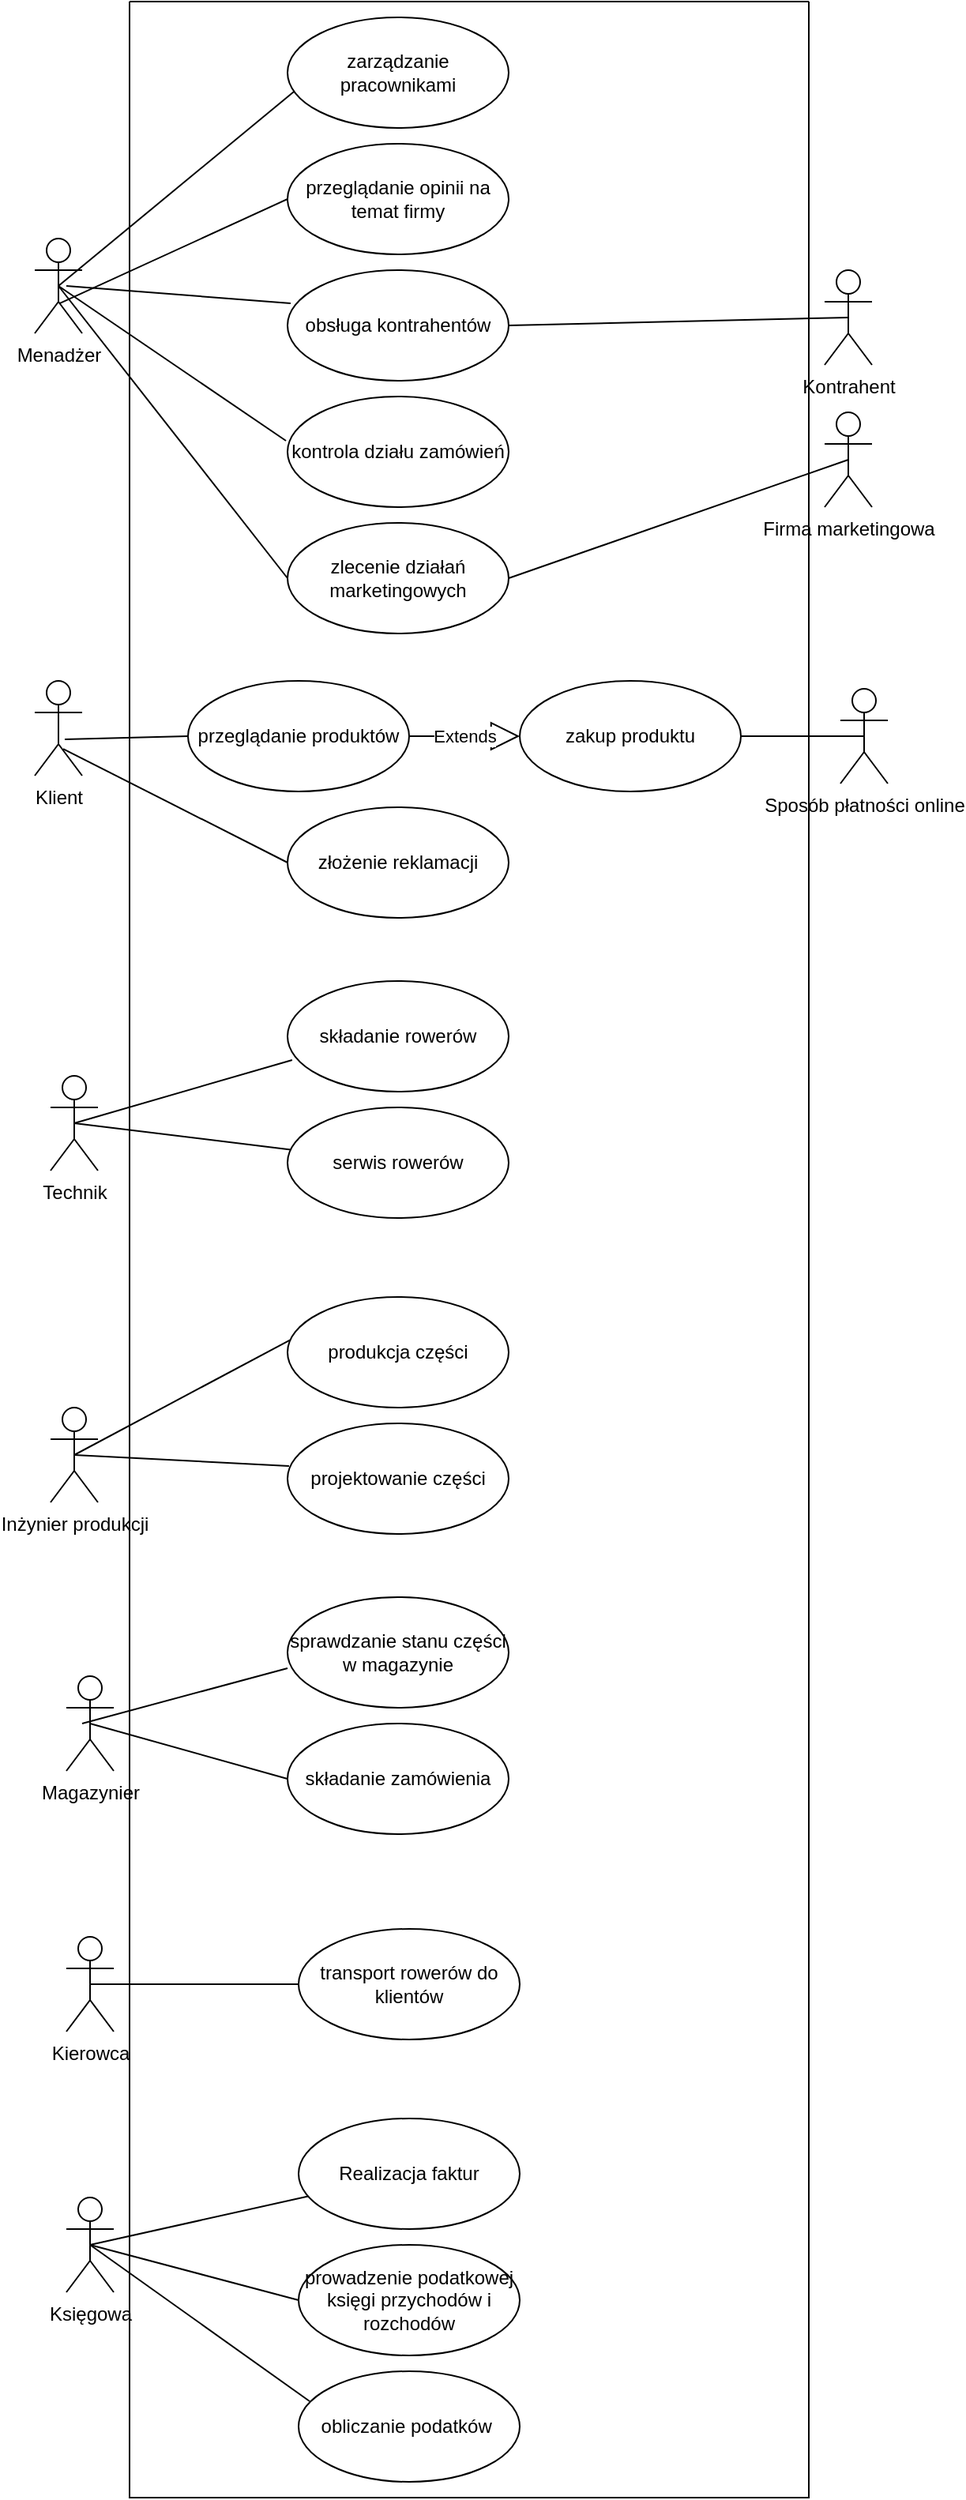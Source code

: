 <mxfile version="20.8.5" type="device" pages="6"><diagram id="hoCVS-rPoOSh22BdfC-m" name="Strona-1"><mxGraphModel dx="1924" dy="945" grid="1" gridSize="10" guides="1" tooltips="1" connect="1" arrows="1" fold="1" page="1" pageScale="1" pageWidth="827" pageHeight="1169" math="0" shadow="0"><root><mxCell id="0"/><mxCell id="1" parent="0"/><mxCell id="FvAaGY11qH9GlDOQdjOJ-1" value="Menadżer" style="shape=umlActor;verticalLabelPosition=bottom;verticalAlign=top;html=1;" parent="1" vertex="1"><mxGeometry x="200" y="210" width="30" height="60" as="geometry"/></mxCell><mxCell id="FvAaGY11qH9GlDOQdjOJ-15" value="" style="endArrow=none;html=1;rounded=0;entryX=0;entryY=0.5;entryDx=0;entryDy=0;exitX=0.533;exitY=0.683;exitDx=0;exitDy=0;exitPerimeter=0;" parent="1" source="FvAaGY11qH9GlDOQdjOJ-1" target="FvAaGY11qH9GlDOQdjOJ-10" edge="1"><mxGeometry width="50" height="50" relative="1" as="geometry"><mxPoint x="130" y="380" as="sourcePoint"/><mxPoint x="440" y="420" as="targetPoint"/></mxGeometry></mxCell><mxCell id="S0xytPB3MTsZKQFhiFbv-2" value="" style="endArrow=none;html=1;rounded=0;entryX=0.029;entryY=0.671;entryDx=0;entryDy=0;entryPerimeter=0;exitX=0.5;exitY=0.5;exitDx=0;exitDy=0;exitPerimeter=0;" parent="1" source="FvAaGY11qH9GlDOQdjOJ-1" target="S0xytPB3MTsZKQFhiFbv-1" edge="1"><mxGeometry width="50" height="50" relative="1" as="geometry"><mxPoint x="130" y="370" as="sourcePoint"/><mxPoint x="440" y="520" as="targetPoint"/></mxGeometry></mxCell><mxCell id="S0xytPB3MTsZKQFhiFbv-3" value="" style="swimlane;startSize=0;" parent="1" vertex="1"><mxGeometry x="260" y="60" width="430" height="1580" as="geometry"/></mxCell><mxCell id="S0xytPB3MTsZKQFhiFbv-1" value="zarządzanie pracownikami" style="ellipse;whiteSpace=wrap;html=1;" parent="S0xytPB3MTsZKQFhiFbv-3" vertex="1"><mxGeometry x="100" y="10" width="140" height="70" as="geometry"/></mxCell><mxCell id="FvAaGY11qH9GlDOQdjOJ-10" value="przeglądanie opinii na temat firmy" style="ellipse;whiteSpace=wrap;html=1;" parent="S0xytPB3MTsZKQFhiFbv-3" vertex="1"><mxGeometry x="100" y="90" width="140" height="70" as="geometry"/></mxCell><mxCell id="CT63YX0ikNw3gtP1J1gD-1" value="obsługa kontrahentów" style="ellipse;whiteSpace=wrap;html=1;" parent="S0xytPB3MTsZKQFhiFbv-3" vertex="1"><mxGeometry x="100" y="170" width="140" height="70" as="geometry"/></mxCell><mxCell id="CT63YX0ikNw3gtP1J1gD-4" value="kontrola działu zamówień" style="ellipse;whiteSpace=wrap;html=1;" parent="S0xytPB3MTsZKQFhiFbv-3" vertex="1"><mxGeometry x="100" y="250" width="140" height="70" as="geometry"/></mxCell><mxCell id="DP3IMgGRbxl9CQ-7JWcg-2" value="przeglądanie produktów" style="ellipse;whiteSpace=wrap;html=1;" parent="S0xytPB3MTsZKQFhiFbv-3" vertex="1"><mxGeometry x="37" y="430" width="140" height="70" as="geometry"/></mxCell><mxCell id="DP3IMgGRbxl9CQ-7JWcg-3" value="złożenie reklamacji" style="ellipse;whiteSpace=wrap;html=1;" parent="S0xytPB3MTsZKQFhiFbv-3" vertex="1"><mxGeometry x="100" y="510" width="140" height="70" as="geometry"/></mxCell><mxCell id="DP3IMgGRbxl9CQ-7JWcg-6" value="zakup produktu" style="ellipse;whiteSpace=wrap;html=1;" parent="S0xytPB3MTsZKQFhiFbv-3" vertex="1"><mxGeometry x="247" y="430" width="140" height="70" as="geometry"/></mxCell><mxCell id="DP3IMgGRbxl9CQ-7JWcg-7" value="Extends" style="endArrow=block;endSize=16;endFill=0;html=1;rounded=0;entryX=0;entryY=0.5;entryDx=0;entryDy=0;" parent="S0xytPB3MTsZKQFhiFbv-3" source="DP3IMgGRbxl9CQ-7JWcg-2" target="DP3IMgGRbxl9CQ-7JWcg-6" edge="1"><mxGeometry width="160" relative="1" as="geometry"><mxPoint x="137" y="810" as="sourcePoint"/><mxPoint x="297" y="810" as="targetPoint"/></mxGeometry></mxCell><mxCell id="ganwOjjB0cIFU1Ta8cX_-2" value="składanie rowerów" style="ellipse;whiteSpace=wrap;html=1;" parent="S0xytPB3MTsZKQFhiFbv-3" vertex="1"><mxGeometry x="100" y="620" width="140" height="70" as="geometry"/></mxCell><mxCell id="ganwOjjB0cIFU1Ta8cX_-3" value="produkcja części" style="ellipse;whiteSpace=wrap;html=1;" parent="S0xytPB3MTsZKQFhiFbv-3" vertex="1"><mxGeometry x="100" y="820" width="140" height="70" as="geometry"/></mxCell><mxCell id="ganwOjjB0cIFU1Ta8cX_-4" value="serwis rowerów" style="ellipse;whiteSpace=wrap;html=1;" parent="S0xytPB3MTsZKQFhiFbv-3" vertex="1"><mxGeometry x="100" y="700" width="140" height="70" as="geometry"/></mxCell><mxCell id="ganwOjjB0cIFU1Ta8cX_-5" value="transport rowerów do klientów" style="ellipse;whiteSpace=wrap;html=1;" parent="S0xytPB3MTsZKQFhiFbv-3" vertex="1"><mxGeometry x="107" y="1220" width="140" height="70" as="geometry"/></mxCell><mxCell id="o9GC9zErhq4c7r1JSYdM-7" value="zlecenie działań marketingowych" style="ellipse;whiteSpace=wrap;html=1;" parent="S0xytPB3MTsZKQFhiFbv-3" vertex="1"><mxGeometry x="100" y="330" width="140" height="70" as="geometry"/></mxCell><mxCell id="o9GC9zErhq4c7r1JSYdM-4" value="sprawdzanie stanu części w magazynie" style="ellipse;whiteSpace=wrap;html=1;" parent="S0xytPB3MTsZKQFhiFbv-3" vertex="1"><mxGeometry x="100" y="1010" width="140" height="70" as="geometry"/></mxCell><mxCell id="o9GC9zErhq4c7r1JSYdM-5" value="składanie zamówienia" style="ellipse;whiteSpace=wrap;html=1;" parent="S0xytPB3MTsZKQFhiFbv-3" vertex="1"><mxGeometry x="100" y="1090" width="140" height="70" as="geometry"/></mxCell><mxCell id="7L2uKRbyTt0hAsR_wfTc-2" value="Realizacja faktur" style="ellipse;whiteSpace=wrap;html=1;" parent="S0xytPB3MTsZKQFhiFbv-3" vertex="1"><mxGeometry x="107" y="1340" width="140" height="70" as="geometry"/></mxCell><mxCell id="7L2uKRbyTt0hAsR_wfTc-3" value="prowadzenie podatkowej księgi przychodów i rozchodów" style="ellipse;whiteSpace=wrap;html=1;" parent="S0xytPB3MTsZKQFhiFbv-3" vertex="1"><mxGeometry x="107" y="1420" width="140" height="70" as="geometry"/></mxCell><mxCell id="7L2uKRbyTt0hAsR_wfTc-4" value="obliczanie podatków&amp;nbsp;" style="ellipse;whiteSpace=wrap;html=1;" parent="S0xytPB3MTsZKQFhiFbv-3" vertex="1"><mxGeometry x="107" y="1500" width="140" height="70" as="geometry"/></mxCell><mxCell id="a5NWLjHo5Y6tozdj7ikf-1" value="projektowanie części" style="ellipse;whiteSpace=wrap;html=1;" parent="S0xytPB3MTsZKQFhiFbv-3" vertex="1"><mxGeometry x="100" y="900" width="140" height="70" as="geometry"/></mxCell><mxCell id="CT63YX0ikNw3gtP1J1gD-2" value="" style="endArrow=none;html=1;rounded=0;exitX=0.014;exitY=0.3;exitDx=0;exitDy=0;exitPerimeter=0;" parent="1" source="CT63YX0ikNw3gtP1J1gD-1" edge="1"><mxGeometry width="50" height="50" relative="1" as="geometry"><mxPoint x="380" y="500" as="sourcePoint"/><mxPoint x="220" y="240" as="targetPoint"/></mxGeometry></mxCell><mxCell id="CT63YX0ikNw3gtP1J1gD-5" value="" style="endArrow=none;html=1;rounded=0;exitX=-0.007;exitY=0.4;exitDx=0;exitDy=0;exitPerimeter=0;entryX=0.5;entryY=0.5;entryDx=0;entryDy=0;entryPerimeter=0;" parent="1" source="CT63YX0ikNw3gtP1J1gD-4" target="FvAaGY11qH9GlDOQdjOJ-1" edge="1"><mxGeometry width="50" height="50" relative="1" as="geometry"><mxPoint x="400" y="530" as="sourcePoint"/><mxPoint x="130" y="370" as="targetPoint"/></mxGeometry></mxCell><mxCell id="CT63YX0ikNw3gtP1J1gD-6" value="Kontrahent" style="shape=umlActor;verticalLabelPosition=bottom;verticalAlign=top;html=1;" parent="1" vertex="1"><mxGeometry x="700" y="230" width="30" height="60" as="geometry"/></mxCell><mxCell id="CT63YX0ikNw3gtP1J1gD-7" value="" style="endArrow=none;html=1;rounded=0;exitX=1;exitY=0.5;exitDx=0;exitDy=0;entryX=0.5;entryY=0.5;entryDx=0;entryDy=0;entryPerimeter=0;" parent="1" source="CT63YX0ikNw3gtP1J1gD-1" target="CT63YX0ikNw3gtP1J1gD-6" edge="1"><mxGeometry width="50" height="50" relative="1" as="geometry"><mxPoint x="530" y="430" as="sourcePoint"/><mxPoint x="580" y="380" as="targetPoint"/></mxGeometry></mxCell><mxCell id="DP3IMgGRbxl9CQ-7JWcg-8" value="Sposób płatności online" style="shape=umlActor;verticalLabelPosition=bottom;verticalAlign=top;html=1;" parent="1" vertex="1"><mxGeometry x="710" y="495" width="30" height="60" as="geometry"/></mxCell><mxCell id="DP3IMgGRbxl9CQ-7JWcg-9" value="" style="endArrow=none;html=1;rounded=0;entryX=1;entryY=0.5;entryDx=0;entryDy=0;exitX=0.5;exitY=0.5;exitDx=0;exitDy=0;exitPerimeter=0;" parent="1" source="DP3IMgGRbxl9CQ-7JWcg-8" target="DP3IMgGRbxl9CQ-7JWcg-6" edge="1"><mxGeometry width="50" height="50" relative="1" as="geometry"><mxPoint x="457" y="970" as="sourcePoint"/><mxPoint x="507" y="920" as="targetPoint"/></mxGeometry></mxCell><mxCell id="DP3IMgGRbxl9CQ-7JWcg-1" value="Klient&lt;br&gt;" style="shape=umlActor;verticalLabelPosition=bottom;verticalAlign=top;html=1;" parent="1" vertex="1"><mxGeometry x="200" y="490" width="30" height="60" as="geometry"/></mxCell><mxCell id="DP3IMgGRbxl9CQ-7JWcg-4" value="" style="endArrow=none;html=1;rounded=0;exitX=0.633;exitY=0.617;exitDx=0;exitDy=0;exitPerimeter=0;entryX=0;entryY=0.5;entryDx=0;entryDy=0;" parent="1" source="DP3IMgGRbxl9CQ-7JWcg-1" target="DP3IMgGRbxl9CQ-7JWcg-2" edge="1"><mxGeometry width="50" height="50" relative="1" as="geometry"><mxPoint x="467" y="990" as="sourcePoint"/><mxPoint x="517" y="940" as="targetPoint"/></mxGeometry></mxCell><mxCell id="DP3IMgGRbxl9CQ-7JWcg-5" value="" style="endArrow=none;html=1;rounded=0;exitX=0.6;exitY=0.717;exitDx=0;exitDy=0;exitPerimeter=0;entryX=0;entryY=0.5;entryDx=0;entryDy=0;" parent="1" source="DP3IMgGRbxl9CQ-7JWcg-1" target="DP3IMgGRbxl9CQ-7JWcg-3" edge="1"><mxGeometry width="50" height="50" relative="1" as="geometry"><mxPoint x="467" y="990" as="sourcePoint"/><mxPoint x="517" y="940" as="targetPoint"/></mxGeometry></mxCell><mxCell id="ganwOjjB0cIFU1Ta8cX_-1" value="Technik" style="shape=umlActor;verticalLabelPosition=bottom;verticalAlign=top;html=1;" parent="1" vertex="1"><mxGeometry x="210" y="740" width="30" height="60" as="geometry"/></mxCell><mxCell id="ganwOjjB0cIFU1Ta8cX_-8" value="" style="endArrow=none;html=1;rounded=0;exitX=0.5;exitY=0.5;exitDx=0;exitDy=0;exitPerimeter=0;entryX=0.021;entryY=0.714;entryDx=0;entryDy=0;entryPerimeter=0;" parent="1" source="ganwOjjB0cIFU1Ta8cX_-1" target="ganwOjjB0cIFU1Ta8cX_-2" edge="1"><mxGeometry width="50" height="50" relative="1" as="geometry"><mxPoint x="510" y="1190" as="sourcePoint"/><mxPoint x="560" y="1140" as="targetPoint"/></mxGeometry></mxCell><mxCell id="ganwOjjB0cIFU1Ta8cX_-6" value="" style="endArrow=none;html=1;rounded=0;exitX=0.5;exitY=0.5;exitDx=0;exitDy=0;exitPerimeter=0;" parent="1" source="ganwOjjB0cIFU1Ta8cX_-1" target="ganwOjjB0cIFU1Ta8cX_-4" edge="1"><mxGeometry width="50" height="50" relative="1" as="geometry"><mxPoint x="155" y="920" as="sourcePoint"/><mxPoint x="560" y="1140" as="targetPoint"/></mxGeometry></mxCell><mxCell id="ganwOjjB0cIFU1Ta8cX_-10" value="Kierowca" style="shape=umlActor;verticalLabelPosition=bottom;verticalAlign=top;html=1;" parent="1" vertex="1"><mxGeometry x="220" y="1285" width="30" height="60" as="geometry"/></mxCell><mxCell id="ganwOjjB0cIFU1Ta8cX_-11" value="" style="endArrow=none;html=1;rounded=0;exitX=0;exitY=0.5;exitDx=0;exitDy=0;entryX=0.5;entryY=0.5;entryDx=0;entryDy=0;entryPerimeter=0;" parent="1" source="ganwOjjB0cIFU1Ta8cX_-5" target="ganwOjjB0cIFU1Ta8cX_-10" edge="1"><mxGeometry width="50" height="50" relative="1" as="geometry"><mxPoint x="470" y="1200" as="sourcePoint"/><mxPoint x="205" y="1580" as="targetPoint"/></mxGeometry></mxCell><mxCell id="ganwOjjB0cIFU1Ta8cX_-12" value="Inżynier produkcji" style="shape=umlActor;verticalLabelPosition=bottom;verticalAlign=top;html=1;" parent="1" vertex="1"><mxGeometry x="210" y="950" width="30" height="60" as="geometry"/></mxCell><mxCell id="ganwOjjB0cIFU1Ta8cX_-14" value="" style="endArrow=none;html=1;rounded=0;exitX=0.014;exitY=0.386;exitDx=0;exitDy=0;exitPerimeter=0;entryX=0.5;entryY=0.5;entryDx=0;entryDy=0;entryPerimeter=0;" parent="1" source="ganwOjjB0cIFU1Ta8cX_-3" target="ganwOjjB0cIFU1Ta8cX_-12" edge="1"><mxGeometry width="50" height="50" relative="1" as="geometry"><mxPoint x="470" y="1200" as="sourcePoint"/><mxPoint x="520" y="1150" as="targetPoint"/></mxGeometry></mxCell><mxCell id="o9GC9zErhq4c7r1JSYdM-1" value="Magazynier" style="shape=umlActor;verticalLabelPosition=bottom;verticalAlign=top;html=1;" parent="1" vertex="1"><mxGeometry x="220" y="1120" width="30" height="60" as="geometry"/></mxCell><mxCell id="o9GC9zErhq4c7r1JSYdM-2" value="" style="endArrow=none;html=1;rounded=0;exitX=0;exitY=0.5;exitDx=0;exitDy=0;entryX=0.5;entryY=0.5;entryDx=0;entryDy=0;entryPerimeter=0;" parent="1" source="o9GC9zErhq4c7r1JSYdM-5" target="o9GC9zErhq4c7r1JSYdM-1" edge="1"><mxGeometry width="50" height="50" relative="1" as="geometry"><mxPoint x="450" y="1670" as="sourcePoint"/><mxPoint x="500" y="1620" as="targetPoint"/></mxGeometry></mxCell><mxCell id="o9GC9zErhq4c7r1JSYdM-3" value="" style="endArrow=none;html=1;rounded=0;exitX=0;exitY=0.643;exitDx=0;exitDy=0;exitPerimeter=0;entryX=0.333;entryY=0.5;entryDx=0;entryDy=0;entryPerimeter=0;" parent="1" source="o9GC9zErhq4c7r1JSYdM-4" target="o9GC9zErhq4c7r1JSYdM-1" edge="1"><mxGeometry width="50" height="50" relative="1" as="geometry"><mxPoint x="450" y="1670" as="sourcePoint"/><mxPoint x="200" y="1570" as="targetPoint"/></mxGeometry></mxCell><mxCell id="o9GC9zErhq4c7r1JSYdM-8" value="" style="endArrow=none;html=1;rounded=0;exitX=0;exitY=0.5;exitDx=0;exitDy=0;entryX=0.5;entryY=0.5;entryDx=0;entryDy=0;entryPerimeter=0;" parent="1" source="o9GC9zErhq4c7r1JSYdM-7" target="FvAaGY11qH9GlDOQdjOJ-1" edge="1"><mxGeometry width="50" height="50" relative="1" as="geometry"><mxPoint x="470" y="500" as="sourcePoint"/><mxPoint x="520" y="450" as="targetPoint"/></mxGeometry></mxCell><mxCell id="o9GC9zErhq4c7r1JSYdM-9" value="Firma marketingowa" style="shape=umlActor;verticalLabelPosition=bottom;verticalAlign=top;html=1;" parent="1" vertex="1"><mxGeometry x="700" y="320" width="30" height="60" as="geometry"/></mxCell><mxCell id="o9GC9zErhq4c7r1JSYdM-10" value="" style="endArrow=none;html=1;rounded=0;exitX=1;exitY=0.5;exitDx=0;exitDy=0;entryX=0.5;entryY=0.5;entryDx=0;entryDy=0;entryPerimeter=0;" parent="1" source="o9GC9zErhq4c7r1JSYdM-7" target="o9GC9zErhq4c7r1JSYdM-9" edge="1"><mxGeometry width="50" height="50" relative="1" as="geometry"><mxPoint x="470" y="500" as="sourcePoint"/><mxPoint x="520" y="450" as="targetPoint"/></mxGeometry></mxCell><mxCell id="7L2uKRbyTt0hAsR_wfTc-1" value="Księgowa" style="shape=umlActor;verticalLabelPosition=bottom;verticalAlign=top;html=1;" parent="1" vertex="1"><mxGeometry x="220" y="1450" width="30" height="60" as="geometry"/></mxCell><mxCell id="7L2uKRbyTt0hAsR_wfTc-5" value="" style="endArrow=none;html=1;rounded=0;exitX=0.5;exitY=0.5;exitDx=0;exitDy=0;exitPerimeter=0;" parent="1" source="7L2uKRbyTt0hAsR_wfTc-1" target="7L2uKRbyTt0hAsR_wfTc-2" edge="1"><mxGeometry width="50" height="50" relative="1" as="geometry"><mxPoint x="450" y="1970" as="sourcePoint"/><mxPoint x="500" y="1920" as="targetPoint"/></mxGeometry></mxCell><mxCell id="7L2uKRbyTt0hAsR_wfTc-6" value="" style="endArrow=none;html=1;rounded=0;entryX=0;entryY=0.5;entryDx=0;entryDy=0;exitX=0.5;exitY=0.5;exitDx=0;exitDy=0;exitPerimeter=0;" parent="1" source="7L2uKRbyTt0hAsR_wfTc-1" target="7L2uKRbyTt0hAsR_wfTc-3" edge="1"><mxGeometry width="50" height="50" relative="1" as="geometry"><mxPoint x="190" y="1880" as="sourcePoint"/><mxPoint x="370" y="1910" as="targetPoint"/></mxGeometry></mxCell><mxCell id="7L2uKRbyTt0hAsR_wfTc-7" value="" style="endArrow=none;html=1;rounded=0;entryX=0.05;entryY=0.271;entryDx=0;entryDy=0;entryPerimeter=0;exitX=0.5;exitY=0.5;exitDx=0;exitDy=0;exitPerimeter=0;" parent="1" source="7L2uKRbyTt0hAsR_wfTc-1" target="7L2uKRbyTt0hAsR_wfTc-4" edge="1"><mxGeometry width="50" height="50" relative="1" as="geometry"><mxPoint x="225" y="1580" as="sourcePoint"/><mxPoint x="500" y="1920" as="targetPoint"/></mxGeometry></mxCell><mxCell id="a5NWLjHo5Y6tozdj7ikf-2" value="" style="endArrow=none;html=1;rounded=0;exitX=0.007;exitY=0.386;exitDx=0;exitDy=0;exitPerimeter=0;entryX=0.5;entryY=0.5;entryDx=0;entryDy=0;entryPerimeter=0;" parent="1" source="a5NWLjHo5Y6tozdj7ikf-1" target="ganwOjjB0cIFU1Ta8cX_-12" edge="1"><mxGeometry width="50" height="50" relative="1" as="geometry"><mxPoint x="470" y="1200" as="sourcePoint"/><mxPoint x="520" y="1150" as="targetPoint"/></mxGeometry></mxCell></root></mxGraphModel></diagram><diagram id="cCqOEJO8YpwySiDjqFZc" name="Strona-2"><mxGraphModel dx="782" dy="738" grid="1" gridSize="10" guides="1" tooltips="1" connect="1" arrows="1" fold="1" page="1" pageScale="1" pageWidth="827" pageHeight="1169" math="0" shadow="0"><root><mxCell id="0"/><mxCell id="1" parent="0"/><mxCell id="2H-L9FNUFKNqdW5Mov6z-1" value="Klient&lt;br&gt;" style="shape=umlActor;verticalLabelPosition=bottom;verticalAlign=top;html=1;" parent="1" vertex="1"><mxGeometry x="90" y="290" width="30" height="60" as="geometry"/></mxCell><mxCell id="2H-L9FNUFKNqdW5Mov6z-2" value="przeglądanie produktów" style="ellipse;whiteSpace=wrap;html=1;" parent="1" vertex="1"><mxGeometry x="220" y="130" width="140" height="70" as="geometry"/></mxCell><mxCell id="2H-L9FNUFKNqdW5Mov6z-3" value="złożenie reklamacji" style="ellipse;whiteSpace=wrap;html=1;" parent="1" vertex="1"><mxGeometry x="220" y="250" width="140" height="70" as="geometry"/></mxCell><mxCell id="2H-L9FNUFKNqdW5Mov6z-6" value="" style="endArrow=none;html=1;rounded=0;exitX=0.633;exitY=0.617;exitDx=0;exitDy=0;exitPerimeter=0;entryX=0.064;entryY=0.757;entryDx=0;entryDy=0;entryPerimeter=0;" parent="1" source="2H-L9FNUFKNqdW5Mov6z-1" target="2H-L9FNUFKNqdW5Mov6z-2" edge="1"><mxGeometry width="50" height="50" relative="1" as="geometry"><mxPoint x="390" y="430" as="sourcePoint"/><mxPoint x="440" y="380" as="targetPoint"/></mxGeometry></mxCell><mxCell id="2H-L9FNUFKNqdW5Mov6z-7" value="" style="endArrow=none;html=1;rounded=0;exitX=0.6;exitY=0.717;exitDx=0;exitDy=0;exitPerimeter=0;entryX=0.036;entryY=0.7;entryDx=0;entryDy=0;entryPerimeter=0;" parent="1" source="2H-L9FNUFKNqdW5Mov6z-1" target="2H-L9FNUFKNqdW5Mov6z-3" edge="1"><mxGeometry width="50" height="50" relative="1" as="geometry"><mxPoint x="390" y="430" as="sourcePoint"/><mxPoint x="440" y="380" as="targetPoint"/></mxGeometry></mxCell><mxCell id="Jn-mRPjmH_z87xZ3HDTm-1" value="" style="swimlane;startSize=0;" parent="1" vertex="1"><mxGeometry x="210" y="70" width="430" height="610" as="geometry"/></mxCell><mxCell id="2H-L9FNUFKNqdW5Mov6z-4" value="zakup produktu" style="ellipse;whiteSpace=wrap;html=1;" parent="Jn-mRPjmH_z87xZ3HDTm-1" vertex="1"><mxGeometry x="220" y="60" width="140" height="70" as="geometry"/></mxCell><mxCell id="NgeimCEOkTriGnGZCz_o-1" value="Extends" style="endArrow=block;endSize=16;endFill=0;html=1;rounded=0;entryX=0;entryY=0.5;entryDx=0;entryDy=0;" edge="1" parent="1" source="2H-L9FNUFKNqdW5Mov6z-2" target="2H-L9FNUFKNqdW5Mov6z-4"><mxGeometry width="160" relative="1" as="geometry"><mxPoint x="320" y="380" as="sourcePoint"/><mxPoint x="480" y="380" as="targetPoint"/></mxGeometry></mxCell><mxCell id="NgeimCEOkTriGnGZCz_o-3" value="sposób płatności online&lt;br&gt;" style="shape=umlActor;verticalLabelPosition=bottom;verticalAlign=top;html=1;" vertex="1" parent="1"><mxGeometry x="720" y="190" width="30" height="60" as="geometry"/></mxCell><mxCell id="NgeimCEOkTriGnGZCz_o-4" value="" style="endArrow=none;html=1;rounded=0;entryX=1;entryY=0.5;entryDx=0;entryDy=0;exitX=0.5;exitY=0.5;exitDx=0;exitDy=0;exitPerimeter=0;" edge="1" parent="1" source="NgeimCEOkTriGnGZCz_o-3" target="2H-L9FNUFKNqdW5Mov6z-4"><mxGeometry width="50" height="50" relative="1" as="geometry"><mxPoint x="380" y="410" as="sourcePoint"/><mxPoint x="430" y="360" as="targetPoint"/></mxGeometry></mxCell></root></mxGraphModel></diagram><diagram id="nf-NQRFIOwFm1mWCqDwF" name="Strona-3"><mxGraphModel dx="782" dy="738" grid="1" gridSize="10" guides="1" tooltips="1" connect="1" arrows="1" fold="1" page="1" pageScale="1" pageWidth="827" pageHeight="1169" math="0" shadow="0"><root><mxCell id="0"/><mxCell id="1" parent="0"/><mxCell id="xmu-TASQii0uFfKgcMoh-1" value="Pracownik&lt;br&gt;" style="shape=umlActor;verticalLabelPosition=bottom;verticalAlign=top;html=1;" parent="1" vertex="1"><mxGeometry x="120" y="300" width="30" height="60" as="geometry"/></mxCell><mxCell id="xmu-TASQii0uFfKgcMoh-2" value="składanie rowerów" style="ellipse;whiteSpace=wrap;html=1;" parent="1" vertex="1"><mxGeometry x="290" y="130" width="140" height="70" as="geometry"/></mxCell><mxCell id="iyUzXncnlPQJ68AVgpBH-1" value="produkcja części" style="ellipse;whiteSpace=wrap;html=1;" parent="1" vertex="1"><mxGeometry x="290" y="260" width="140" height="70" as="geometry"/></mxCell><mxCell id="iyUzXncnlPQJ68AVgpBH-2" value="serwis rowerów" style="ellipse;whiteSpace=wrap;html=1;" parent="1" vertex="1"><mxGeometry x="290" y="390" width="140" height="70" as="geometry"/></mxCell><mxCell id="iyUzXncnlPQJ68AVgpBH-3" value="transport rowerów do klientów" style="ellipse;whiteSpace=wrap;html=1;" parent="1" vertex="1"><mxGeometry x="290" y="515" width="140" height="70" as="geometry"/></mxCell><mxCell id="iyUzXncnlPQJ68AVgpBH-4" value="" style="endArrow=none;html=1;rounded=0;" parent="1" target="iyUzXncnlPQJ68AVgpBH-1" edge="1"><mxGeometry width="50" height="50" relative="1" as="geometry"><mxPoint x="135" y="330" as="sourcePoint"/><mxPoint x="440" y="380" as="targetPoint"/></mxGeometry></mxCell><mxCell id="iyUzXncnlPQJ68AVgpBH-5" value="" style="endArrow=none;html=1;rounded=0;" parent="1" target="iyUzXncnlPQJ68AVgpBH-2" edge="1"><mxGeometry width="50" height="50" relative="1" as="geometry"><mxPoint x="140" y="330" as="sourcePoint"/><mxPoint x="440" y="380" as="targetPoint"/></mxGeometry></mxCell><mxCell id="iyUzXncnlPQJ68AVgpBH-6" value="" style="endArrow=none;html=1;rounded=0;exitX=0.5;exitY=0.5;exitDx=0;exitDy=0;exitPerimeter=0;entryX=0.021;entryY=0.714;entryDx=0;entryDy=0;entryPerimeter=0;" parent="1" source="xmu-TASQii0uFfKgcMoh-1" target="xmu-TASQii0uFfKgcMoh-2" edge="1"><mxGeometry width="50" height="50" relative="1" as="geometry"><mxPoint x="390" y="430" as="sourcePoint"/><mxPoint x="440" y="380" as="targetPoint"/></mxGeometry></mxCell><mxCell id="iyUzXncnlPQJ68AVgpBH-7" value="" style="endArrow=none;html=1;rounded=0;exitX=0.567;exitY=0.633;exitDx=0;exitDy=0;exitPerimeter=0;entryX=0;entryY=0;entryDx=0;entryDy=0;" parent="1" source="xmu-TASQii0uFfKgcMoh-1" target="iyUzXncnlPQJ68AVgpBH-3" edge="1"><mxGeometry width="50" height="50" relative="1" as="geometry"><mxPoint x="390" y="430" as="sourcePoint"/><mxPoint x="440" y="380" as="targetPoint"/></mxGeometry></mxCell><mxCell id="iyUzXncnlPQJ68AVgpBH-8" value="" style="swimlane;startSize=0;" parent="1" vertex="1"><mxGeometry x="210" y="90" width="380" height="570" as="geometry"/></mxCell></root></mxGraphModel></diagram><diagram id="GhSBbYbBYLMqx_cPDzv5" name="Strona-4"><mxGraphModel dx="782" dy="738" grid="1" gridSize="10" guides="1" tooltips="1" connect="1" arrows="1" fold="1" page="1" pageScale="1" pageWidth="827" pageHeight="1169" math="0" shadow="0"><root><mxCell id="0"/><mxCell id="1" parent="0"/><mxCell id="y2lBHnrOit4NiBpaGEC8-1" value="Księgowa" style="shape=umlActor;verticalLabelPosition=bottom;verticalAlign=top;html=1;" parent="1" vertex="1"><mxGeometry x="110" y="300" width="30" height="60" as="geometry"/></mxCell><mxCell id="T1HJcB59lP5b6RHjN1wT-1" value="Wystawianie faktur" style="ellipse;whiteSpace=wrap;html=1;" parent="1" vertex="1"><mxGeometry x="310" y="170" width="140" height="70" as="geometry"/></mxCell><mxCell id="T1HJcB59lP5b6RHjN1wT-2" value="prowadzenie podatkowej księgi przychodów i rozchodów" style="ellipse;whiteSpace=wrap;html=1;" parent="1" vertex="1"><mxGeometry x="310" y="320" width="140" height="70" as="geometry"/></mxCell><mxCell id="T1HJcB59lP5b6RHjN1wT-3" value="obliczanie podatków&amp;nbsp;" style="ellipse;whiteSpace=wrap;html=1;" parent="1" vertex="1"><mxGeometry x="304" y="450" width="140" height="70" as="geometry"/></mxCell><mxCell id="T1HJcB59lP5b6RHjN1wT-4" value="" style="endArrow=none;html=1;rounded=0;exitX=0.5;exitY=0.5;exitDx=0;exitDy=0;exitPerimeter=0;" parent="1" source="y2lBHnrOit4NiBpaGEC8-1" target="T1HJcB59lP5b6RHjN1wT-1" edge="1"><mxGeometry width="50" height="50" relative="1" as="geometry"><mxPoint x="390" y="420" as="sourcePoint"/><mxPoint x="440" y="370" as="targetPoint"/></mxGeometry></mxCell><mxCell id="T1HJcB59lP5b6RHjN1wT-5" value="" style="endArrow=none;html=1;rounded=0;" parent="1" edge="1"><mxGeometry width="50" height="50" relative="1" as="geometry"><mxPoint x="130" y="330" as="sourcePoint"/><mxPoint x="310" y="360" as="targetPoint"/></mxGeometry></mxCell><mxCell id="T1HJcB59lP5b6RHjN1wT-6" value="" style="endArrow=none;html=1;rounded=0;exitX=0.5;exitY=0.5;exitDx=0;exitDy=0;exitPerimeter=0;entryX=0.05;entryY=0.271;entryDx=0;entryDy=0;entryPerimeter=0;" parent="1" source="y2lBHnrOit4NiBpaGEC8-1" target="T1HJcB59lP5b6RHjN1wT-3" edge="1"><mxGeometry width="50" height="50" relative="1" as="geometry"><mxPoint x="390" y="420" as="sourcePoint"/><mxPoint x="440" y="370" as="targetPoint"/></mxGeometry></mxCell><mxCell id="ilN_JBU_Tm67VbuS7DJt-1" value="" style="swimlane;startSize=0;" parent="1" vertex="1"><mxGeometry x="240" y="100" width="280" height="510" as="geometry"/></mxCell></root></mxGraphModel></diagram><diagram id="AqHqFj9O7eDuZ1rmP4Ys" name="Strona-5"><mxGraphModel dx="782" dy="738" grid="1" gridSize="10" guides="1" tooltips="1" connect="1" arrows="1" fold="1" page="1" pageScale="1" pageWidth="827" pageHeight="1169" math="0" shadow="0"><root><mxCell id="0"/><mxCell id="1" parent="0"/><mxCell id="6l8qwnVjar8eZgge14xq-1" value="marketing" style="shape=umlActor;verticalLabelPosition=bottom;verticalAlign=top;html=1;" parent="1" vertex="1"><mxGeometry x="130" y="300" width="30" height="60" as="geometry"/></mxCell><mxCell id="6l8qwnVjar8eZgge14xq-2" value="promocja firmy" style="ellipse;whiteSpace=wrap;html=1;" parent="1" vertex="1"><mxGeometry x="280" y="250" width="140" height="70" as="geometry"/></mxCell><mxCell id="6l8qwnVjar8eZgge14xq-3" value="organizowanie eventów&amp;nbsp;" style="ellipse;whiteSpace=wrap;html=1;" parent="1" vertex="1"><mxGeometry x="280" y="400" width="140" height="70" as="geometry"/></mxCell><mxCell id="crB8usXMnbu3ugZSGOm2-1" value="" style="endArrow=none;html=1;rounded=0;exitX=0.467;exitY=0.633;exitDx=0;exitDy=0;exitPerimeter=0;entryX=0.1;entryY=0.786;entryDx=0;entryDy=0;entryPerimeter=0;" parent="1" source="6l8qwnVjar8eZgge14xq-1" target="6l8qwnVjar8eZgge14xq-3" edge="1"><mxGeometry width="50" height="50" relative="1" as="geometry"><mxPoint x="390" y="430" as="sourcePoint"/><mxPoint x="440" y="380" as="targetPoint"/></mxGeometry></mxCell><mxCell id="crB8usXMnbu3ugZSGOm2-2" value="" style="endArrow=none;html=1;rounded=0;exitX=0.533;exitY=0.683;exitDx=0;exitDy=0;exitPerimeter=0;entryX=0.029;entryY=0.757;entryDx=0;entryDy=0;entryPerimeter=0;" parent="1" source="6l8qwnVjar8eZgge14xq-1" target="6l8qwnVjar8eZgge14xq-2" edge="1"><mxGeometry width="50" height="50" relative="1" as="geometry"><mxPoint x="390" y="430" as="sourcePoint"/><mxPoint x="440" y="380" as="targetPoint"/></mxGeometry></mxCell><mxCell id="l7vfkXr2zDkqwLYU4AJ8-1" value="" style="swimlane;startSize=0;" parent="1" vertex="1"><mxGeometry x="200" y="180" width="310" height="320" as="geometry"/></mxCell></root></mxGraphModel></diagram><diagram id="7hVzv2jEhYWGVd8eKecd" name="Strona-6"><mxGraphModel dx="782" dy="738" grid="1" gridSize="10" guides="1" tooltips="1" connect="1" arrows="1" fold="1" page="1" pageScale="1" pageWidth="827" pageHeight="1169" math="0" shadow="0"><root><mxCell id="0"/><mxCell id="1" parent="0"/><mxCell id="I098_KIZLulqE_H1oeg3-1" value="magazynier" style="shape=umlActor;verticalLabelPosition=bottom;verticalAlign=top;html=1;" parent="1" vertex="1"><mxGeometry x="120" y="300" width="30" height="60" as="geometry"/></mxCell><mxCell id="I098_KIZLulqE_H1oeg3-4" value="" style="endArrow=none;html=1;rounded=0;exitX=0;exitY=0.5;exitDx=0;exitDy=0;entryX=0.5;entryY=0.5;entryDx=0;entryDy=0;entryPerimeter=0;" parent="1" source="I098_KIZLulqE_H1oeg3-3" target="I098_KIZLulqE_H1oeg3-1" edge="1"><mxGeometry width="50" height="50" relative="1" as="geometry"><mxPoint x="390" y="430" as="sourcePoint"/><mxPoint x="440" y="380" as="targetPoint"/></mxGeometry></mxCell><mxCell id="I098_KIZLulqE_H1oeg3-5" value="" style="endArrow=none;html=1;rounded=0;exitX=0;exitY=0.643;exitDx=0;exitDy=0;exitPerimeter=0;entryX=0.333;entryY=0.5;entryDx=0;entryDy=0;entryPerimeter=0;" parent="1" source="I098_KIZLulqE_H1oeg3-2" target="I098_KIZLulqE_H1oeg3-1" edge="1"><mxGeometry width="50" height="50" relative="1" as="geometry"><mxPoint x="390" y="430" as="sourcePoint"/><mxPoint x="140" y="330" as="targetPoint"/></mxGeometry></mxCell><mxCell id="I098_KIZLulqE_H1oeg3-6" value="" style="swimlane;startSize=0;" parent="1" vertex="1"><mxGeometry x="190" y="110" width="330" height="410" as="geometry"/></mxCell><mxCell id="I098_KIZLulqE_H1oeg3-2" value="sprawdzanie stanu części w magazynie" style="ellipse;whiteSpace=wrap;html=1;" parent="I098_KIZLulqE_H1oeg3-6" vertex="1"><mxGeometry x="100" y="110" width="140" height="70" as="geometry"/></mxCell><mxCell id="I098_KIZLulqE_H1oeg3-3" value="składanie zamówienia" style="ellipse;whiteSpace=wrap;html=1;" parent="I098_KIZLulqE_H1oeg3-6" vertex="1"><mxGeometry x="100" y="270" width="140" height="70" as="geometry"/></mxCell></root></mxGraphModel></diagram></mxfile>